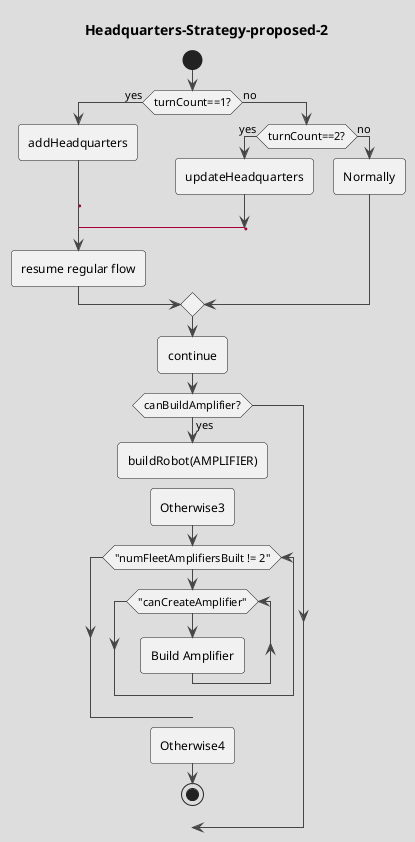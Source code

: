 @startuml Headquarters-Strategy-proposed-2
!theme toy 
title Headquarters-Strategy-proposed-2

start

if (turnCount==1?) then (yes)
:addHeadquarters;
'space label only for alignment
label sp_lab0
label sp_lab1
label sp_continue
'real label
label lab
:resume regular flow;
else (no)
if (turnCount==2?) then (yes)
:updateHeadquarters;
label sp_lab2
goto sp_lab1
else (no)
:Normally;
endif
endif
label sp_continue
:continue;
' :Otherwise;
' if "canBuildAnchor" then -left->[true] "buildAnchor(STANDARD)";
' :Otherwise2;
if (canBuildAmplifier?) then (yes)
:buildRobot(AMPLIFIER); 
' goto sp_continue
detach
:Otherwise3;
    while ("numFleetAmplifiersBuilt != 2")
        while ("canCreateAmplifier") 
        :Build Amplifier;            
        endwhile  
    endwhile  
    detach
:Otherwise4;

stop
@enduml


' goto lab

' --> "placeholder"

' if "turnCount == 1" then
'   -->[true] "addHeadquarters" as a1
' else
'   if "turnCount == 2" then
'     -->[true] "updateHeadquarters" as a3
'   else
'     if "canBuildAnchor" then
'       -left->[true] "buildAnchor(STANDARD)"
'     else
'       ' while ("numFleetAmplifiersBuilt != 2")
'           ' while ("canCreateAmplifier") 
'             ' :Build Amplifier;            
'           ' endwhile  
'       ' endwhile  
'       ' detach
'       if "canCreateCarrier" then
'         -left->[true] "createRobot(CARRIER)"
'       else
'         if "canCreateLauncher" then
'           -left->[true] "createRobot(LAUNCHER)"
'         else
'           if "canCreateBooster" then
'             -left->[true] "createRobot(BOOSTER)"
'           else
'             if "canCreateDestabilizer" then
'               -left->[true] "createRobot(DESTABILIZER)"
'             else
'               -->[true] "yield (end turn)"
'             endif
'           endif
'         endif
'       endif
'     endif
'   endif
' endif

